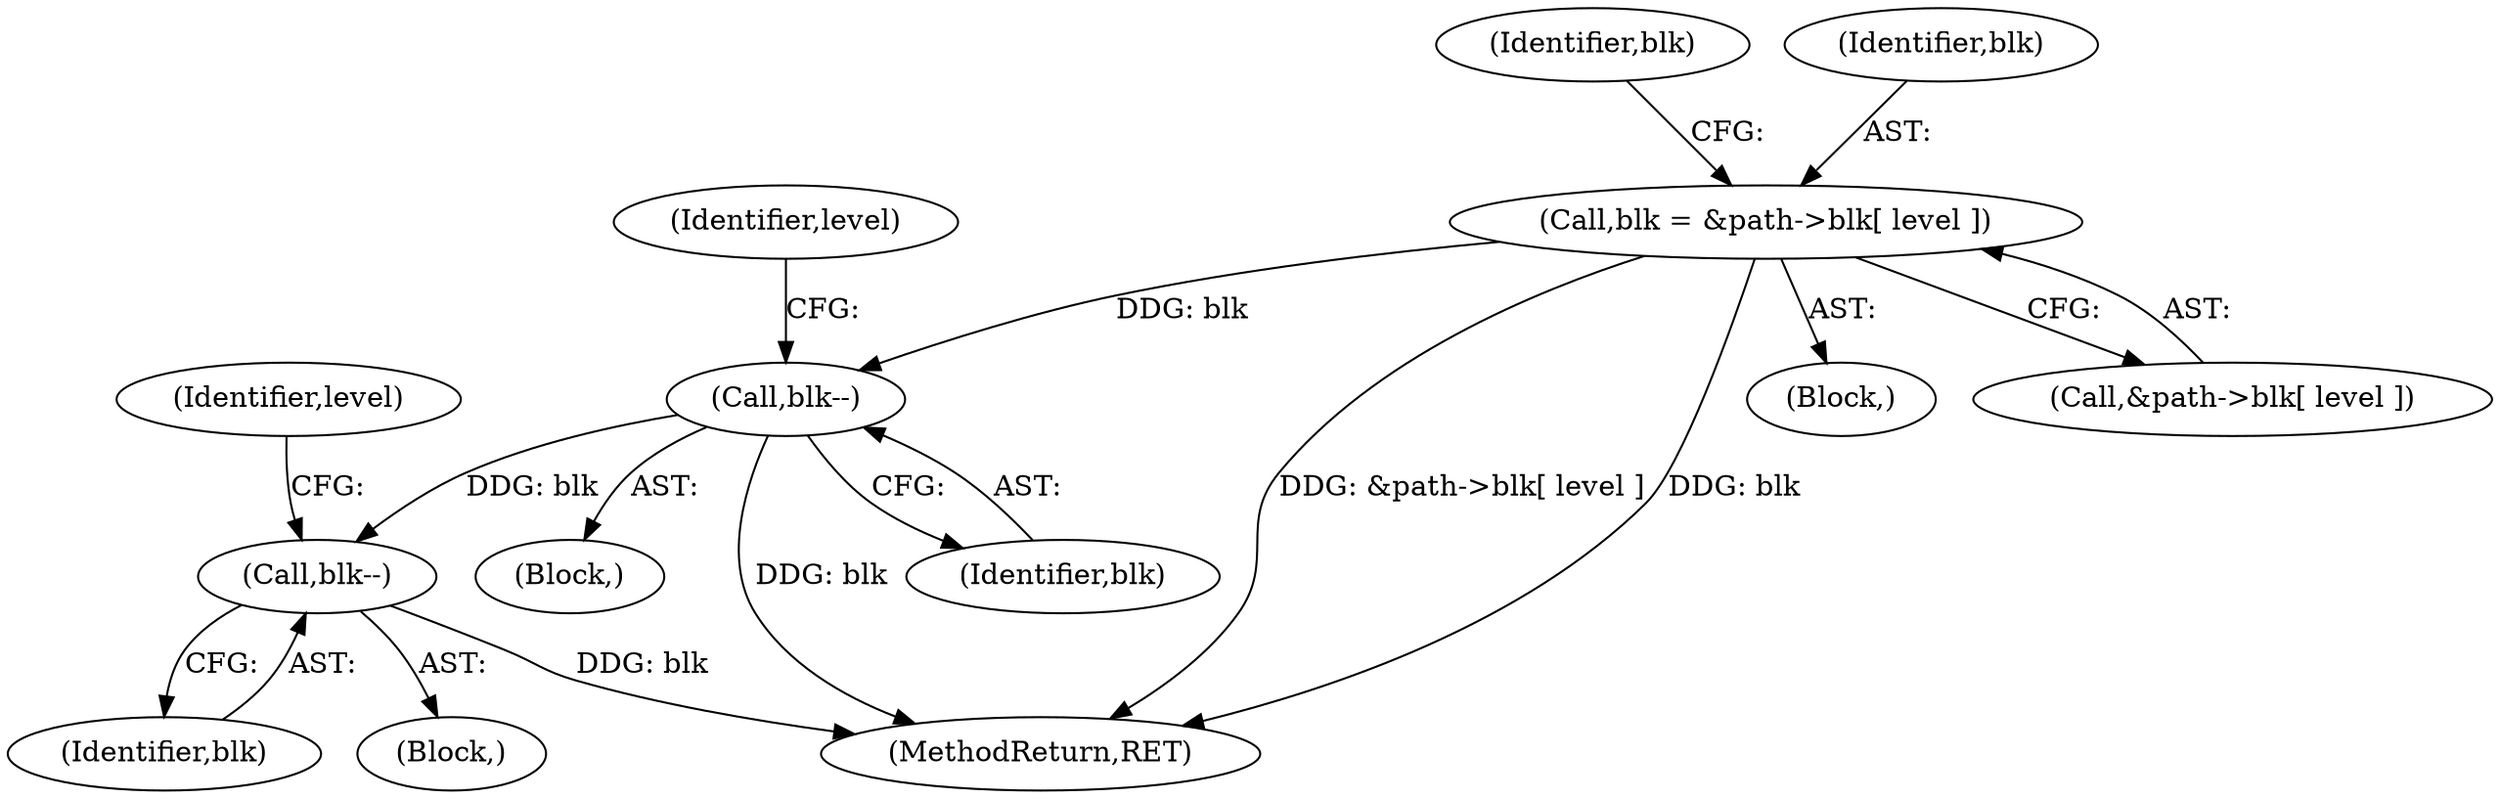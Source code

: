 digraph "0_linux_c88547a8119e3b581318ab65e9b72f27f23e641d@array" {
"1000132" [label="(Call,blk = &path->blk[ level ])"];
"1000194" [label="(Call,blk--)"];
"1000202" [label="(Call,blk--)"];
"1000193" [label="(Block,)"];
"1000142" [label="(Identifier,blk)"];
"1000278" [label="(MethodReturn,RET)"];
"1000203" [label="(Identifier,blk)"];
"1000205" [label="(Identifier,level)"];
"1000132" [label="(Call,blk = &path->blk[ level ])"];
"1000197" [label="(Identifier,level)"];
"1000201" [label="(Block,)"];
"1000195" [label="(Identifier,blk)"];
"1000103" [label="(Block,)"];
"1000133" [label="(Identifier,blk)"];
"1000202" [label="(Call,blk--)"];
"1000134" [label="(Call,&path->blk[ level ])"];
"1000194" [label="(Call,blk--)"];
"1000132" -> "1000103"  [label="AST: "];
"1000132" -> "1000134"  [label="CFG: "];
"1000133" -> "1000132"  [label="AST: "];
"1000134" -> "1000132"  [label="AST: "];
"1000142" -> "1000132"  [label="CFG: "];
"1000132" -> "1000278"  [label="DDG: &path->blk[ level ]"];
"1000132" -> "1000278"  [label="DDG: blk"];
"1000132" -> "1000194"  [label="DDG: blk"];
"1000194" -> "1000193"  [label="AST: "];
"1000194" -> "1000195"  [label="CFG: "];
"1000195" -> "1000194"  [label="AST: "];
"1000197" -> "1000194"  [label="CFG: "];
"1000194" -> "1000278"  [label="DDG: blk"];
"1000194" -> "1000202"  [label="DDG: blk"];
"1000202" -> "1000201"  [label="AST: "];
"1000202" -> "1000203"  [label="CFG: "];
"1000203" -> "1000202"  [label="AST: "];
"1000205" -> "1000202"  [label="CFG: "];
"1000202" -> "1000278"  [label="DDG: blk"];
}
